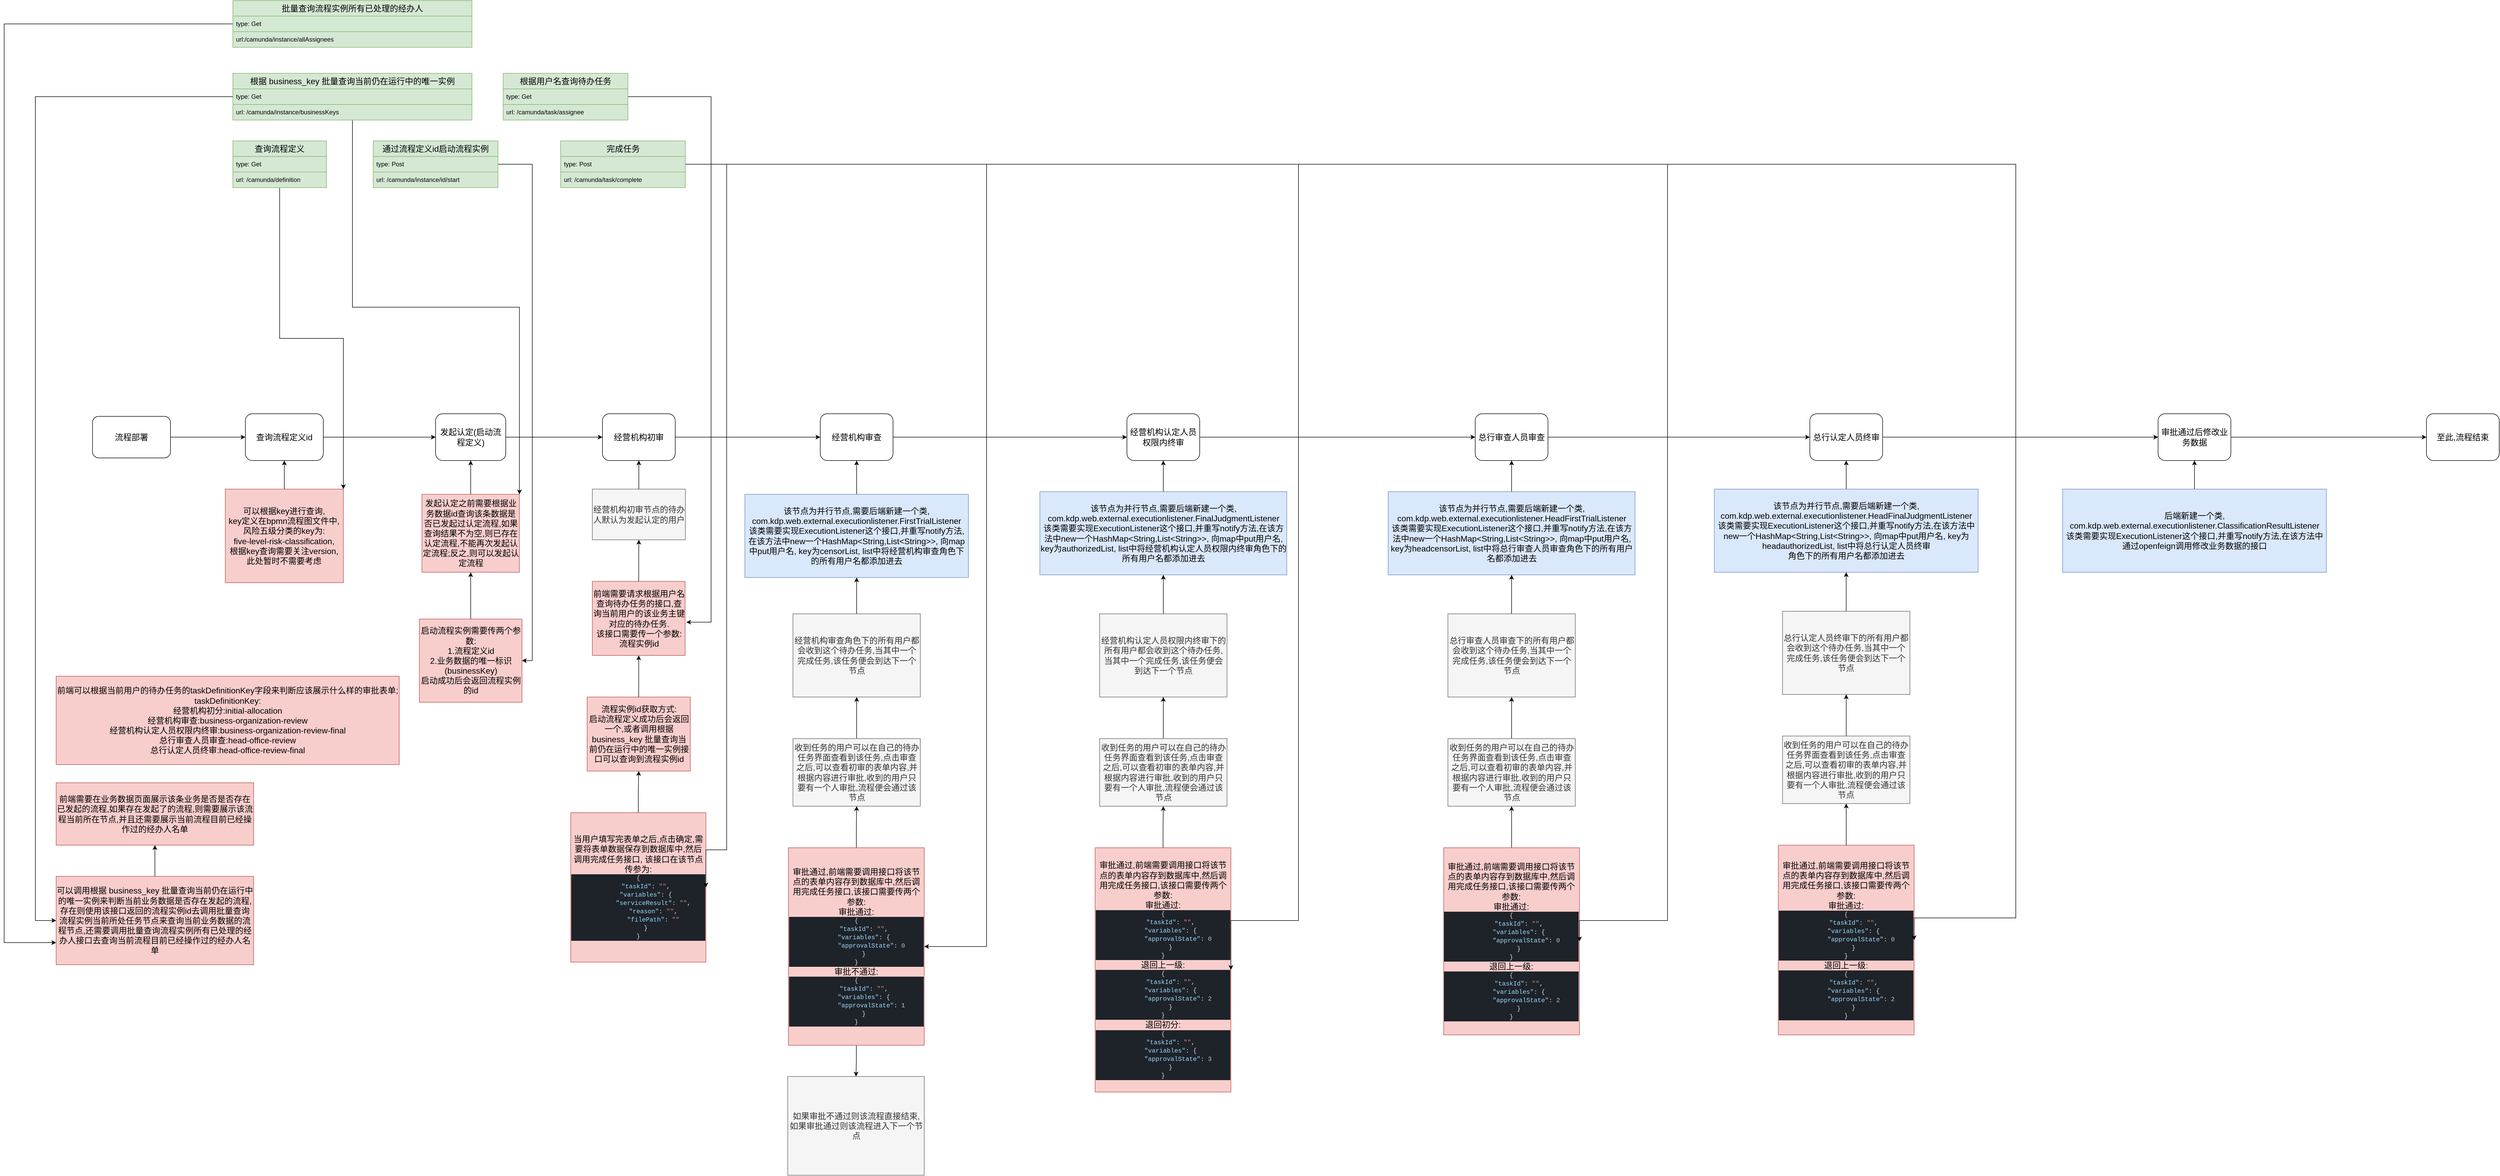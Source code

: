 <mxfile version="21.3.7" type="device">
  <diagram name="第 1 页" id="Dn2LxJhiG85wU0qblkTt">
    <mxGraphModel dx="1621" dy="2324" grid="1" gridSize="10" guides="1" tooltips="1" connect="1" arrows="1" fold="1" page="1" pageScale="1" pageWidth="827" pageHeight="1169" math="0" shadow="0">
      <root>
        <mxCell id="0" />
        <mxCell id="1" parent="0" />
        <mxCell id="ZJ2Vto5LHIsEKG5cIVXg-3" value="" style="edgeStyle=orthogonalEdgeStyle;rounded=0;orthogonalLoop=1;jettySize=auto;html=1;fontSize=16;" parent="1" source="ZJ2Vto5LHIsEKG5cIVXg-1" target="ZJ2Vto5LHIsEKG5cIVXg-2" edge="1">
          <mxGeometry relative="1" as="geometry" />
        </mxCell>
        <mxCell id="ZJ2Vto5LHIsEKG5cIVXg-1" value="流程部署" style="rounded=1;whiteSpace=wrap;html=1;fontSize=16;" parent="1" vertex="1">
          <mxGeometry x="120" y="240" width="150" height="80" as="geometry" />
        </mxCell>
        <mxCell id="ZJ2Vto5LHIsEKG5cIVXg-5" value="" style="edgeStyle=orthogonalEdgeStyle;rounded=0;orthogonalLoop=1;jettySize=auto;html=1;fontSize=16;" parent="1" source="ZJ2Vto5LHIsEKG5cIVXg-2" target="ZJ2Vto5LHIsEKG5cIVXg-4" edge="1">
          <mxGeometry relative="1" as="geometry" />
        </mxCell>
        <mxCell id="ZJ2Vto5LHIsEKG5cIVXg-2" value="查询流程定义id" style="rounded=1;whiteSpace=wrap;html=1;fontSize=16;" parent="1" vertex="1">
          <mxGeometry x="414" y="235" width="150" height="90" as="geometry" />
        </mxCell>
        <mxCell id="ZJ2Vto5LHIsEKG5cIVXg-7" value="" style="edgeStyle=orthogonalEdgeStyle;rounded=0;orthogonalLoop=1;jettySize=auto;html=1;fontSize=16;" parent="1" source="ZJ2Vto5LHIsEKG5cIVXg-4" target="ZJ2Vto5LHIsEKG5cIVXg-6" edge="1">
          <mxGeometry relative="1" as="geometry" />
        </mxCell>
        <mxCell id="ZJ2Vto5LHIsEKG5cIVXg-4" value="发起认定(启动流程定义)" style="rounded=1;whiteSpace=wrap;html=1;fontSize=16;" parent="1" vertex="1">
          <mxGeometry x="780" y="235" width="135" height="90" as="geometry" />
        </mxCell>
        <mxCell id="ZJ2Vto5LHIsEKG5cIVXg-32" value="" style="edgeStyle=orthogonalEdgeStyle;rounded=0;orthogonalLoop=1;jettySize=auto;html=1;fontSize=16;" parent="1" source="ZJ2Vto5LHIsEKG5cIVXg-6" target="ZJ2Vto5LHIsEKG5cIVXg-31" edge="1">
          <mxGeometry relative="1" as="geometry" />
        </mxCell>
        <mxCell id="ZJ2Vto5LHIsEKG5cIVXg-6" value="经营机构初审" style="whiteSpace=wrap;html=1;rounded=1;fontSize=16;" parent="1" vertex="1">
          <mxGeometry x="1101" y="235" width="140" height="90" as="geometry" />
        </mxCell>
        <mxCell id="ZJ2Vto5LHIsEKG5cIVXg-18" style="edgeStyle=orthogonalEdgeStyle;rounded=0;orthogonalLoop=1;jettySize=auto;html=1;entryX=0.5;entryY=1;entryDx=0;entryDy=0;fontSize=16;" parent="1" source="ZJ2Vto5LHIsEKG5cIVXg-8" target="ZJ2Vto5LHIsEKG5cIVXg-16" edge="1">
          <mxGeometry relative="1" as="geometry" />
        </mxCell>
        <mxCell id="ZJ2Vto5LHIsEKG5cIVXg-8" value="启动流程实例需要传两个参数:&lt;br style=&quot;font-size: 16px;&quot;&gt;1.流程定义id&lt;br style=&quot;font-size: 16px;&quot;&gt;2.业务数据的唯一标识(businessKey)&lt;br style=&quot;font-size: 16px;&quot;&gt;启动成功后会返回流程实例的id" style="text;html=1;strokeColor=#b85450;fillColor=#f8cecc;align=center;verticalAlign=middle;whiteSpace=wrap;rounded=0;fontSize=16;" parent="1" vertex="1">
          <mxGeometry x="748.75" y="630" width="197.5" height="160" as="geometry" />
        </mxCell>
        <mxCell id="ZJ2Vto5LHIsEKG5cIVXg-11" style="edgeStyle=orthogonalEdgeStyle;rounded=0;orthogonalLoop=1;jettySize=auto;html=1;entryX=0.5;entryY=1;entryDx=0;entryDy=0;fontSize=16;" parent="1" source="ZJ2Vto5LHIsEKG5cIVXg-10" target="ZJ2Vto5LHIsEKG5cIVXg-2" edge="1">
          <mxGeometry relative="1" as="geometry" />
        </mxCell>
        <mxCell id="ZJ2Vto5LHIsEKG5cIVXg-10" value="可以根据key进行查询,&lt;br style=&quot;font-size: 16px;&quot;&gt;key定义在bpmn流程图文件中,&lt;br style=&quot;font-size: 16px;&quot;&gt;风险五级分类的key为:&lt;br style=&quot;font-size: 16px;&quot;&gt;five-level-risk-classification,&lt;br style=&quot;font-size: 16px;&quot;&gt;根据key查询需要关注version, 此处暂时不需要考虑" style="text;html=1;align=center;verticalAlign=middle;whiteSpace=wrap;rounded=0;fillColor=#f8cecc;strokeColor=#b85450;fontSize=16;" parent="1" vertex="1">
          <mxGeometry x="375.44" y="380" width="227.12" height="180" as="geometry" />
        </mxCell>
        <mxCell id="ZJ2Vto5LHIsEKG5cIVXg-23" style="edgeStyle=orthogonalEdgeStyle;rounded=0;orthogonalLoop=1;jettySize=auto;html=1;entryX=0.5;entryY=1;entryDx=0;entryDy=0;fontSize=16;" parent="1" source="ZJ2Vto5LHIsEKG5cIVXg-13" target="ZJ2Vto5LHIsEKG5cIVXg-6" edge="1">
          <mxGeometry relative="1" as="geometry" />
        </mxCell>
        <mxCell id="ZJ2Vto5LHIsEKG5cIVXg-13" value="经营机构初审节点的待办人默认为发起认定的用户" style="text;html=1;strokeColor=#666666;fillColor=#f5f5f5;align=center;verticalAlign=middle;whiteSpace=wrap;rounded=0;fontSize=16;fontColor=#333333;" parent="1" vertex="1">
          <mxGeometry x="1081.5" y="380" width="179" height="97.5" as="geometry" />
        </mxCell>
        <mxCell id="ZJ2Vto5LHIsEKG5cIVXg-17" style="edgeStyle=orthogonalEdgeStyle;rounded=0;orthogonalLoop=1;jettySize=auto;html=1;entryX=0.5;entryY=1;entryDx=0;entryDy=0;fontSize=16;" parent="1" source="ZJ2Vto5LHIsEKG5cIVXg-16" target="ZJ2Vto5LHIsEKG5cIVXg-4" edge="1">
          <mxGeometry relative="1" as="geometry" />
        </mxCell>
        <mxCell id="ZJ2Vto5LHIsEKG5cIVXg-16" value="发起认定之前需要根据业务数据id查询该条数据是否已发起过认定流程,如果查询结果不为空,则已存在认定流程,不能再次发起认定流程;反之,则可以发起认定流程" style="text;html=1;strokeColor=#b85450;fillColor=#f8cecc;align=center;verticalAlign=middle;whiteSpace=wrap;rounded=0;fontSize=16;" parent="1" vertex="1">
          <mxGeometry x="753.75" y="390" width="187.5" height="150" as="geometry" />
        </mxCell>
        <mxCell id="ZJ2Vto5LHIsEKG5cIVXg-22" style="edgeStyle=orthogonalEdgeStyle;rounded=0;orthogonalLoop=1;jettySize=auto;html=1;entryX=0.5;entryY=1;entryDx=0;entryDy=0;fontSize=16;" parent="1" source="ZJ2Vto5LHIsEKG5cIVXg-20" target="ZJ2Vto5LHIsEKG5cIVXg-13" edge="1">
          <mxGeometry relative="1" as="geometry" />
        </mxCell>
        <mxCell id="ZJ2Vto5LHIsEKG5cIVXg-20" value="前端需要请求根据用户名查询待办任务的接口,查询当前用户的该业务主键对应的待办任务.&lt;br style=&quot;font-size: 16px;&quot;&gt;该接口需要传一个参数:&lt;br style=&quot;font-size: 16px;&quot;&gt;流程实例id" style="text;html=1;strokeColor=#b85450;fillColor=#f8cecc;align=center;verticalAlign=middle;whiteSpace=wrap;rounded=0;fontSize=16;" parent="1" vertex="1">
          <mxGeometry x="1081.5" y="557.5" width="178.5" height="142.5" as="geometry" />
        </mxCell>
        <mxCell id="ZJ2Vto5LHIsEKG5cIVXg-26" style="edgeStyle=orthogonalEdgeStyle;rounded=0;orthogonalLoop=1;jettySize=auto;html=1;entryX=0.5;entryY=1;entryDx=0;entryDy=0;fontSize=16;" parent="1" source="ZJ2Vto5LHIsEKG5cIVXg-24" target="ZJ2Vto5LHIsEKG5cIVXg-20" edge="1">
          <mxGeometry relative="1" as="geometry" />
        </mxCell>
        <mxCell id="ZJ2Vto5LHIsEKG5cIVXg-24" value="流程实例id获取方式:&lt;br style=&quot;font-size: 16px;&quot;&gt;启动流程定义成功后会返回一个,或者调用根据 business_key 批量查询当前仍在运行中的唯一实例接口可以查询到流程实例id" style="text;html=1;strokeColor=#b85450;fillColor=#f8cecc;align=center;verticalAlign=middle;whiteSpace=wrap;rounded=0;fontSize=16;" parent="1" vertex="1">
          <mxGeometry x="1071.5" y="780" width="198.5" height="142.5" as="geometry" />
        </mxCell>
        <mxCell id="ZJ2Vto5LHIsEKG5cIVXg-30" style="edgeStyle=orthogonalEdgeStyle;rounded=0;orthogonalLoop=1;jettySize=auto;html=1;entryX=0.5;entryY=1;entryDx=0;entryDy=0;fontSize=16;" parent="1" source="ZJ2Vto5LHIsEKG5cIVXg-27" target="ZJ2Vto5LHIsEKG5cIVXg-24" edge="1">
          <mxGeometry relative="1" as="geometry" />
        </mxCell>
        <mxCell id="ZJ2Vto5LHIsEKG5cIVXg-27" value="当用户填写完表单之后,点击确定,需要将表单数据保存到数据库中,然后调用完成任务接口, 该接口在该节点传参为:&lt;br&gt;&lt;div style=&quot;color: rgb(212, 212, 212); background-color: rgb(30, 34, 41); font-family: Consolas, &amp;quot;Courier New&amp;quot;, monospace; font-size: 12px; line-height: 16px;&quot;&gt;&lt;div&gt;{&lt;/div&gt;&lt;div&gt;&amp;nbsp; &amp;nbsp; &lt;span style=&quot;color: #9cdcfe;&quot;&gt;&quot;taskId&quot;&lt;/span&gt;&lt;span style=&quot;color: #dcdcdc;&quot;&gt;:&lt;/span&gt; &lt;span style=&quot;color: #ce9178;&quot;&gt;&quot;&quot;&lt;/span&gt;&lt;span style=&quot;color: #dcdcdc;&quot;&gt;,&lt;/span&gt;&lt;/div&gt;&lt;div&gt;&amp;nbsp; &amp;nbsp; &lt;span style=&quot;color: #9cdcfe;&quot;&gt;&quot;variables&quot;&lt;/span&gt;&lt;span style=&quot;color: #dcdcdc;&quot;&gt;:&lt;/span&gt; &lt;span style=&quot;color: #dcdcdc;&quot;&gt;{&lt;/span&gt;&lt;/div&gt;&lt;div&gt;&amp;nbsp; &amp;nbsp; &amp;nbsp; &amp;nbsp; &lt;span style=&quot;color: #9cdcfe;&quot;&gt;&quot;serviceResult&quot;&lt;/span&gt;&lt;span style=&quot;color: #dcdcdc;&quot;&gt;:&lt;/span&gt; &lt;span style=&quot;color: #ce9178;&quot;&gt;&quot;&quot;&lt;/span&gt;&lt;span style=&quot;color: #dcdcdc;&quot;&gt;,&lt;/span&gt;&lt;/div&gt;&lt;div&gt;&amp;nbsp; &amp;nbsp; &amp;nbsp; &amp;nbsp; &lt;span style=&quot;color: #9cdcfe;&quot;&gt;&quot;reason&quot;&lt;/span&gt;&lt;span style=&quot;color: #dcdcdc;&quot;&gt;:&lt;/span&gt; &lt;span style=&quot;color: #ce9178;&quot;&gt;&quot;&quot;&lt;/span&gt;&lt;span style=&quot;color: #dcdcdc;&quot;&gt;,&lt;/span&gt;&lt;/div&gt;&lt;div&gt;&amp;nbsp; &amp;nbsp; &amp;nbsp; &amp;nbsp; &lt;span style=&quot;color: #9cdcfe;&quot;&gt;&quot;filePath&quot;&lt;/span&gt;&lt;span style=&quot;color: #dcdcdc;&quot;&gt;:&lt;/span&gt; &lt;span style=&quot;color: #ce9178;&quot;&gt;&quot;&quot;&lt;/span&gt;&lt;/div&gt;&lt;div&gt;&amp;nbsp; &amp;nbsp; &lt;span style=&quot;color: #dcdcdc;&quot;&gt;}&lt;/span&gt;&lt;/div&gt;&lt;div&gt;&lt;span style=&quot;color: #dcdcdc;&quot;&gt;}&lt;/span&gt;&lt;/div&gt;&lt;/div&gt;" style="text;html=1;strokeColor=#b85450;fillColor=#f8cecc;align=center;verticalAlign=middle;whiteSpace=wrap;rounded=0;fontSize=16;" parent="1" vertex="1">
          <mxGeometry x="1040" y="1002.5" width="260" height="287.5" as="geometry" />
        </mxCell>
        <mxCell id="ZJ2Vto5LHIsEKG5cIVXg-48" value="" style="edgeStyle=orthogonalEdgeStyle;rounded=0;orthogonalLoop=1;jettySize=auto;html=1;fontSize=16;" parent="1" source="ZJ2Vto5LHIsEKG5cIVXg-31" target="ZJ2Vto5LHIsEKG5cIVXg-47" edge="1">
          <mxGeometry relative="1" as="geometry" />
        </mxCell>
        <mxCell id="ZJ2Vto5LHIsEKG5cIVXg-31" value="经营机构审查" style="whiteSpace=wrap;html=1;rounded=1;fontSize=16;" parent="1" vertex="1">
          <mxGeometry x="1520" y="235" width="140" height="90" as="geometry" />
        </mxCell>
        <mxCell id="ZJ2Vto5LHIsEKG5cIVXg-34" style="edgeStyle=orthogonalEdgeStyle;rounded=0;orthogonalLoop=1;jettySize=auto;html=1;entryX=0.5;entryY=1;entryDx=0;entryDy=0;fontSize=16;" parent="1" source="ZJ2Vto5LHIsEKG5cIVXg-33" target="ZJ2Vto5LHIsEKG5cIVXg-31" edge="1">
          <mxGeometry relative="1" as="geometry" />
        </mxCell>
        <mxCell id="ZJ2Vto5LHIsEKG5cIVXg-33" value="该节点为并行节点,需要后端新建一个类,&lt;br style=&quot;font-size: 16px;&quot;&gt;com.kdp.web.external.executionlistener.FirstTrialListener&lt;br style=&quot;font-size: 16px;&quot;&gt;该类需要实现ExecutionListener这个接口,并重写notify方法,在该方法中new一个HashMap&amp;lt;String,List&amp;lt;String&amp;gt;&amp;gt;, 向map中put用户名, key为censorList, list中将经营机构审查角色下的所有用户名都添加进去" style="text;html=1;strokeColor=#6c8ebf;fillColor=#dae8fc;align=center;verticalAlign=middle;whiteSpace=wrap;rounded=0;fontSize=16;" parent="1" vertex="1">
          <mxGeometry x="1375" y="390" width="430" height="160" as="geometry" />
        </mxCell>
        <mxCell id="ZJ2Vto5LHIsEKG5cIVXg-37" style="edgeStyle=orthogonalEdgeStyle;rounded=0;orthogonalLoop=1;jettySize=auto;html=1;fontSize=16;" parent="1" source="ZJ2Vto5LHIsEKG5cIVXg-35" target="ZJ2Vto5LHIsEKG5cIVXg-33" edge="1">
          <mxGeometry relative="1" as="geometry" />
        </mxCell>
        <mxCell id="ZJ2Vto5LHIsEKG5cIVXg-35" value="经营机构审查角色下的所有用户都会收到这个待办任务,当其中一个完成任务,该任务便会到达下一个节点" style="text;html=1;strokeColor=#666666;fillColor=#f5f5f5;align=center;verticalAlign=middle;whiteSpace=wrap;rounded=0;fontColor=#333333;fontSize=16;" parent="1" vertex="1">
          <mxGeometry x="1467.5" y="620" width="245" height="160" as="geometry" />
        </mxCell>
        <mxCell id="ZJ2Vto5LHIsEKG5cIVXg-42" style="edgeStyle=orthogonalEdgeStyle;rounded=0;orthogonalLoop=1;jettySize=auto;html=1;entryX=0.5;entryY=1;entryDx=0;entryDy=0;fontSize=16;" parent="1" source="ZJ2Vto5LHIsEKG5cIVXg-38" target="ZJ2Vto5LHIsEKG5cIVXg-35" edge="1">
          <mxGeometry relative="1" as="geometry" />
        </mxCell>
        <mxCell id="ZJ2Vto5LHIsEKG5cIVXg-38" value="收到任务的用户可以在自己的待办任务界面查看到该任务,点击审查之后,可以查看初审的表单内容,并根据内容进行审批,收到的用户只要有一个人审批,流程便会通过该节点" style="text;html=1;strokeColor=#666666;fillColor=#f5f5f5;align=center;verticalAlign=middle;whiteSpace=wrap;rounded=0;fontColor=#333333;fontSize=16;" parent="1" vertex="1">
          <mxGeometry x="1467.5" y="860" width="245" height="130" as="geometry" />
        </mxCell>
        <mxCell id="ZJ2Vto5LHIsEKG5cIVXg-44" style="edgeStyle=orthogonalEdgeStyle;rounded=0;orthogonalLoop=1;jettySize=auto;html=1;entryX=0.5;entryY=1;entryDx=0;entryDy=0;fontSize=16;" parent="1" source="ZJ2Vto5LHIsEKG5cIVXg-40" target="ZJ2Vto5LHIsEKG5cIVXg-38" edge="1">
          <mxGeometry relative="1" as="geometry" />
        </mxCell>
        <mxCell id="ZJ2Vto5LHIsEKG5cIVXg-46" value="" style="edgeStyle=orthogonalEdgeStyle;rounded=0;orthogonalLoop=1;jettySize=auto;html=1;fontSize=16;" parent="1" source="ZJ2Vto5LHIsEKG5cIVXg-40" target="ZJ2Vto5LHIsEKG5cIVXg-45" edge="1">
          <mxGeometry relative="1" as="geometry" />
        </mxCell>
        <mxCell id="ZJ2Vto5LHIsEKG5cIVXg-40" value="审批通过,前端需要调用接口将该节点的表单内容存到数据库中,然后调用完成任务接口,该接口需要传两个参数:&lt;br style=&quot;font-size: 16px;&quot;&gt;审批通过:&lt;br style=&quot;font-size: 16px;&quot;&gt;&lt;div style=&quot;color: rgb(212, 212, 212); background-color: rgb(30, 34, 41); font-family: Consolas, &amp;quot;Courier New&amp;quot;, monospace; font-size: 12px; line-height: 16px;&quot;&gt;&lt;div&gt;{&lt;/div&gt;&lt;div&gt;&amp;nbsp; &amp;nbsp; &lt;span style=&quot;color: #9cdcfe;&quot;&gt;&quot;taskId&quot;&lt;/span&gt;&lt;span style=&quot;color: #dcdcdc;&quot;&gt;:&lt;/span&gt; &lt;span style=&quot;color: #ce9178;&quot;&gt;&quot;&quot;&lt;/span&gt;&lt;span style=&quot;color: #dcdcdc;&quot;&gt;,&lt;/span&gt;&lt;/div&gt;&lt;div&gt;&amp;nbsp; &amp;nbsp; &lt;span style=&quot;color: #9cdcfe;&quot;&gt;&quot;variables&quot;&lt;/span&gt;&lt;span style=&quot;color: #dcdcdc;&quot;&gt;:&lt;/span&gt; &lt;span style=&quot;color: #dcdcdc;&quot;&gt;{&lt;/span&gt;&lt;/div&gt;&lt;div&gt;&amp;nbsp; &amp;nbsp; &amp;nbsp; &amp;nbsp; &lt;span style=&quot;color: #9cdcfe;&quot;&gt;&quot;approvalState&quot;&lt;/span&gt;&lt;span style=&quot;color: #dcdcdc;&quot;&gt;:&lt;/span&gt; &lt;span style=&quot;color: #b5cea8;&quot;&gt;0&lt;/span&gt;&lt;/div&gt;&lt;div&gt;&amp;nbsp; &amp;nbsp; &lt;span style=&quot;color: #dcdcdc;&quot;&gt;}&lt;/span&gt;&lt;/div&gt;&lt;div&gt;&lt;span style=&quot;color: #dcdcdc;&quot;&gt;}&lt;/span&gt;&lt;/div&gt;&lt;/div&gt;审批不通过:&lt;br style=&quot;font-size: 16px;&quot;&gt;&lt;div style=&quot;color: rgb(212, 212, 212); background-color: rgb(30, 34, 41); font-family: Consolas, &amp;quot;Courier New&amp;quot;, monospace; font-size: 12px; line-height: 16px;&quot;&gt;&lt;div&gt;{&lt;/div&gt;&lt;div&gt;&amp;nbsp; &amp;nbsp; &lt;span style=&quot;color: #9cdcfe;&quot;&gt;&quot;taskId&quot;&lt;/span&gt;&lt;span style=&quot;color: #dcdcdc;&quot;&gt;:&lt;/span&gt; &lt;span style=&quot;color: #ce9178;&quot;&gt;&quot;&quot;&lt;/span&gt;&lt;span style=&quot;color: #dcdcdc;&quot;&gt;,&lt;/span&gt;&lt;/div&gt;&lt;div&gt;&amp;nbsp; &amp;nbsp; &lt;span style=&quot;color: #9cdcfe;&quot;&gt;&quot;variables&quot;&lt;/span&gt;&lt;span style=&quot;color: #dcdcdc;&quot;&gt;:&lt;/span&gt; &lt;span style=&quot;color: #dcdcdc;&quot;&gt;{&lt;/span&gt;&lt;/div&gt;&lt;div&gt;&amp;nbsp; &amp;nbsp; &amp;nbsp; &amp;nbsp; &lt;span style=&quot;color: #9cdcfe;&quot;&gt;&quot;approvalState&quot;&lt;/span&gt;&lt;span style=&quot;color: #dcdcdc;&quot;&gt;:&lt;/span&gt; &lt;span style=&quot;color: #b5cea8;&quot;&gt;1&lt;/span&gt;&lt;/div&gt;&lt;div&gt;&amp;nbsp; &amp;nbsp; &lt;span style=&quot;color: #dcdcdc;&quot;&gt;}&lt;/span&gt;&lt;/div&gt;&lt;div&gt;&lt;span style=&quot;color: #dcdcdc;&quot;&gt;}&lt;/span&gt;&lt;/div&gt;&lt;/div&gt;" style="text;html=1;strokeColor=#b85450;fillColor=#f8cecc;align=center;verticalAlign=middle;whiteSpace=wrap;rounded=0;fontSize=16;" parent="1" vertex="1">
          <mxGeometry x="1458.75" y="1070" width="261.25" height="380" as="geometry" />
        </mxCell>
        <mxCell id="ZJ2Vto5LHIsEKG5cIVXg-45" value="如果审批不通过则该流程直接结束,&lt;br style=&quot;font-size: 16px;&quot;&gt;如果审批通过则该流程进入下一个节点" style="text;html=1;strokeColor=#666666;fillColor=#f5f5f5;align=center;verticalAlign=middle;whiteSpace=wrap;rounded=0;fontColor=#333333;fontSize=16;" parent="1" vertex="1">
          <mxGeometry x="1457.5" y="1510" width="262.5" height="190" as="geometry" />
        </mxCell>
        <mxCell id="ZJ2Vto5LHIsEKG5cIVXg-58" value="" style="edgeStyle=orthogonalEdgeStyle;rounded=0;orthogonalLoop=1;jettySize=auto;html=1;fontSize=16;" parent="1" source="ZJ2Vto5LHIsEKG5cIVXg-47" target="ZJ2Vto5LHIsEKG5cIVXg-57" edge="1">
          <mxGeometry relative="1" as="geometry" />
        </mxCell>
        <mxCell id="ZJ2Vto5LHIsEKG5cIVXg-47" value="经营机构认定人员权限内终审" style="whiteSpace=wrap;html=1;rounded=1;fontSize=16;" parent="1" vertex="1">
          <mxGeometry x="2110" y="235" width="140" height="90" as="geometry" />
        </mxCell>
        <mxCell id="ZJ2Vto5LHIsEKG5cIVXg-50" style="edgeStyle=orthogonalEdgeStyle;rounded=0;orthogonalLoop=1;jettySize=auto;html=1;entryX=0.5;entryY=1;entryDx=0;entryDy=0;fontSize=16;" parent="1" source="ZJ2Vto5LHIsEKG5cIVXg-49" target="ZJ2Vto5LHIsEKG5cIVXg-47" edge="1">
          <mxGeometry relative="1" as="geometry" />
        </mxCell>
        <mxCell id="ZJ2Vto5LHIsEKG5cIVXg-49" value="该节点为并行节点,需要后端新建一个类,&lt;br style=&quot;font-size: 16px;&quot;&gt;com.kdp.web.external.executionlistener.FinalJudgmentListener&lt;br style=&quot;font-size: 16px;&quot;&gt;该类需要实现ExecutionListener这个接口,并重写notify方法,在该方法中new一个HashMap&amp;lt;String,List&amp;lt;String&amp;gt;&amp;gt;, 向map中put用户名, key为authorizedList, list中将经营机构认定人员权限内终审角色下的所有用户名都添加进去" style="text;html=1;strokeColor=#6c8ebf;fillColor=#dae8fc;align=center;verticalAlign=middle;whiteSpace=wrap;rounded=0;fontSize=16;" parent="1" vertex="1">
          <mxGeometry x="1942.5" y="385" width="475" height="160" as="geometry" />
        </mxCell>
        <mxCell id="ZJ2Vto5LHIsEKG5cIVXg-51" style="edgeStyle=orthogonalEdgeStyle;rounded=0;orthogonalLoop=1;jettySize=auto;html=1;entryX=0.5;entryY=1;entryDx=0;entryDy=0;fontSize=16;" parent="1" source="ZJ2Vto5LHIsEKG5cIVXg-52" target="ZJ2Vto5LHIsEKG5cIVXg-49" edge="1">
          <mxGeometry relative="1" as="geometry">
            <mxPoint x="2180" y="550" as="targetPoint" />
          </mxGeometry>
        </mxCell>
        <mxCell id="ZJ2Vto5LHIsEKG5cIVXg-52" value="经营机构认定人员权限内终审下的所有用户都会收到这个待办任务,当其中一个完成任务,该任务便会到达下一个节点" style="text;html=1;strokeColor=#666666;fillColor=#f5f5f5;align=center;verticalAlign=middle;whiteSpace=wrap;rounded=0;fontColor=#333333;fontSize=16;" parent="1" vertex="1">
          <mxGeometry x="2057.5" y="620" width="245" height="160" as="geometry" />
        </mxCell>
        <mxCell id="ZJ2Vto5LHIsEKG5cIVXg-53" style="edgeStyle=orthogonalEdgeStyle;rounded=0;orthogonalLoop=1;jettySize=auto;html=1;entryX=0.5;entryY=1;entryDx=0;entryDy=0;fontSize=16;" parent="1" source="ZJ2Vto5LHIsEKG5cIVXg-54" target="ZJ2Vto5LHIsEKG5cIVXg-52" edge="1">
          <mxGeometry relative="1" as="geometry" />
        </mxCell>
        <mxCell id="ZJ2Vto5LHIsEKG5cIVXg-54" value="收到任务的用户可以在自己的待办任务界面查看到该任务,点击审查之后,可以查看初审的表单内容,并根据内容进行审批,收到的用户只要有一个人审批,流程便会通过该节点" style="text;html=1;strokeColor=#666666;fillColor=#f5f5f5;align=center;verticalAlign=middle;whiteSpace=wrap;rounded=0;fontColor=#333333;fontSize=16;" parent="1" vertex="1">
          <mxGeometry x="2057.5" y="860" width="245" height="130" as="geometry" />
        </mxCell>
        <mxCell id="ZJ2Vto5LHIsEKG5cIVXg-55" style="edgeStyle=orthogonalEdgeStyle;rounded=0;orthogonalLoop=1;jettySize=auto;html=1;entryX=0.5;entryY=1;entryDx=0;entryDy=0;fontSize=16;" parent="1" source="ZJ2Vto5LHIsEKG5cIVXg-56" target="ZJ2Vto5LHIsEKG5cIVXg-54" edge="1">
          <mxGeometry relative="1" as="geometry" />
        </mxCell>
        <mxCell id="ZJ2Vto5LHIsEKG5cIVXg-56" value="审批通过,前端需要调用接口将该节点的表单内容存到数据库中,然后调用完成任务接口,该接口需要传两个参数:&lt;br style=&quot;font-size: 16px;&quot;&gt;审批通过:&lt;br style=&quot;font-size: 16px;&quot;&gt;&lt;div style=&quot;color: rgb(212, 212, 212); background-color: rgb(30, 34, 41); font-family: Consolas, &amp;quot;Courier New&amp;quot;, monospace; font-size: 12px; line-height: 16px;&quot;&gt;&lt;div&gt;{&lt;/div&gt;&lt;div&gt;&amp;nbsp; &amp;nbsp; &lt;span style=&quot;color: #9cdcfe;&quot;&gt;&quot;taskId&quot;&lt;/span&gt;&lt;span style=&quot;color: #dcdcdc;&quot;&gt;:&lt;/span&gt; &lt;span style=&quot;color: #ce9178;&quot;&gt;&quot;&quot;&lt;/span&gt;&lt;span style=&quot;color: #dcdcdc;&quot;&gt;,&lt;/span&gt;&lt;/div&gt;&lt;div&gt;&amp;nbsp; &amp;nbsp; &lt;span style=&quot;color: #9cdcfe;&quot;&gt;&quot;variables&quot;&lt;/span&gt;&lt;span style=&quot;color: #dcdcdc;&quot;&gt;:&lt;/span&gt; &lt;span style=&quot;color: #dcdcdc;&quot;&gt;{&lt;/span&gt;&lt;/div&gt;&lt;div&gt;&amp;nbsp; &amp;nbsp; &amp;nbsp; &amp;nbsp; &lt;span style=&quot;color: #9cdcfe;&quot;&gt;&quot;approvalState&quot;&lt;/span&gt;&lt;span style=&quot;color: #dcdcdc;&quot;&gt;:&lt;/span&gt; &lt;span style=&quot;color: #b5cea8;&quot;&gt;0&lt;/span&gt;&lt;/div&gt;&lt;div&gt;&amp;nbsp; &amp;nbsp; &lt;span style=&quot;color: #dcdcdc;&quot;&gt;}&lt;/span&gt;&lt;/div&gt;&lt;div&gt;&lt;span style=&quot;color: #dcdcdc;&quot;&gt;}&lt;/span&gt;&lt;/div&gt;&lt;/div&gt;退回上一级:&lt;br style=&quot;font-size: 16px;&quot;&gt;&lt;div style=&quot;background-color: rgb(30, 34, 41); font-family: Consolas, &amp;quot;Courier New&amp;quot;, monospace; font-size: 12px; line-height: 16px;&quot;&gt;&lt;div style=&quot;color: rgb(212, 212, 212);&quot;&gt;{&lt;/div&gt;&lt;div style=&quot;color: rgb(212, 212, 212);&quot;&gt;&amp;nbsp; &amp;nbsp; &lt;span style=&quot;color: #9cdcfe;&quot;&gt;&quot;taskId&quot;&lt;/span&gt;&lt;span style=&quot;color: #dcdcdc;&quot;&gt;:&lt;/span&gt; &lt;span style=&quot;color: #ce9178;&quot;&gt;&quot;&quot;&lt;/span&gt;&lt;span style=&quot;color: #dcdcdc;&quot;&gt;,&lt;/span&gt;&lt;/div&gt;&lt;div style=&quot;color: rgb(212, 212, 212);&quot;&gt;&amp;nbsp; &amp;nbsp; &lt;span style=&quot;color: #9cdcfe;&quot;&gt;&quot;variables&quot;&lt;/span&gt;&lt;span style=&quot;color: #dcdcdc;&quot;&gt;:&lt;/span&gt; &lt;span style=&quot;color: #dcdcdc;&quot;&gt;{&lt;/span&gt;&lt;/div&gt;&lt;div style=&quot;&quot;&gt;&lt;font color=&quot;#d4d4d4&quot;&gt;&amp;nbsp; &amp;nbsp; &amp;nbsp; &amp;nbsp; &lt;/font&gt;&lt;span style=&quot;color: rgb(156, 220, 254);&quot;&gt;&quot;approvalState&quot;&lt;/span&gt;&lt;span style=&quot;color: rgb(220, 220, 220);&quot;&gt;:&lt;/span&gt;&lt;font color=&quot;#d4d4d4&quot;&gt;&amp;nbsp;&lt;/font&gt;&lt;font color=&quot;#b5cea8&quot;&gt;2&lt;/font&gt;&lt;/div&gt;&lt;div style=&quot;color: rgb(212, 212, 212);&quot;&gt;&amp;nbsp; &amp;nbsp; &lt;span style=&quot;color: #dcdcdc;&quot;&gt;}&lt;/span&gt;&lt;/div&gt;&lt;div style=&quot;color: rgb(212, 212, 212);&quot;&gt;&lt;span style=&quot;color: #dcdcdc;&quot;&gt;}&lt;/span&gt;&lt;/div&gt;&lt;/div&gt;退回初分:&lt;br style=&quot;font-size: 16px;&quot;&gt;&lt;div style=&quot;background-color: rgb(30, 34, 41); font-family: Consolas, &amp;quot;Courier New&amp;quot;, monospace; font-size: 12px; line-height: 16px;&quot;&gt;&lt;div style=&quot;color: rgb(212, 212, 212);&quot;&gt;{&lt;/div&gt;&lt;div style=&quot;color: rgb(212, 212, 212);&quot;&gt;&amp;nbsp; &amp;nbsp; &lt;span style=&quot;color: #9cdcfe;&quot;&gt;&quot;taskId&quot;&lt;/span&gt;&lt;span style=&quot;color: #dcdcdc;&quot;&gt;:&lt;/span&gt; &lt;span style=&quot;color: #ce9178;&quot;&gt;&quot;&quot;&lt;/span&gt;&lt;span style=&quot;color: #dcdcdc;&quot;&gt;,&lt;/span&gt;&lt;/div&gt;&lt;div style=&quot;color: rgb(212, 212, 212);&quot;&gt;&amp;nbsp; &amp;nbsp; &lt;span style=&quot;color: #9cdcfe;&quot;&gt;&quot;variables&quot;&lt;/span&gt;&lt;span style=&quot;color: #dcdcdc;&quot;&gt;:&lt;/span&gt; &lt;span style=&quot;color: #dcdcdc;&quot;&gt;{&lt;/span&gt;&lt;/div&gt;&lt;div style=&quot;&quot;&gt;&lt;font color=&quot;#d4d4d4&quot;&gt;&amp;nbsp; &amp;nbsp; &amp;nbsp; &amp;nbsp; &lt;/font&gt;&lt;span style=&quot;color: rgb(156, 220, 254);&quot;&gt;&quot;approvalState&quot;&lt;/span&gt;&lt;span style=&quot;color: rgb(220, 220, 220);&quot;&gt;:&lt;/span&gt;&lt;font color=&quot;#d4d4d4&quot;&gt;&amp;nbsp;&lt;/font&gt;&lt;font color=&quot;#b5cea8&quot;&gt;3&lt;/font&gt;&lt;/div&gt;&lt;div style=&quot;color: rgb(212, 212, 212);&quot;&gt;&amp;nbsp; &amp;nbsp; &lt;span style=&quot;color: #dcdcdc;&quot;&gt;}&lt;/span&gt;&lt;/div&gt;&lt;div style=&quot;color: rgb(212, 212, 212);&quot;&gt;&lt;span style=&quot;color: #dcdcdc;&quot;&gt;}&lt;/span&gt;&lt;/div&gt;&lt;/div&gt;" style="text;html=1;strokeColor=#b85450;fillColor=#f8cecc;align=center;verticalAlign=middle;whiteSpace=wrap;rounded=0;fontSize=16;" parent="1" vertex="1">
          <mxGeometry x="2048.75" y="1070" width="261.25" height="470" as="geometry" />
        </mxCell>
        <mxCell id="ZJ2Vto5LHIsEKG5cIVXg-69" value="" style="edgeStyle=orthogonalEdgeStyle;rounded=0;orthogonalLoop=1;jettySize=auto;html=1;fontSize=16;" parent="1" source="ZJ2Vto5LHIsEKG5cIVXg-57" target="ZJ2Vto5LHIsEKG5cIVXg-68" edge="1">
          <mxGeometry relative="1" as="geometry" />
        </mxCell>
        <mxCell id="ZJ2Vto5LHIsEKG5cIVXg-57" value="总行审查人员审查" style="whiteSpace=wrap;html=1;rounded=1;fontSize=16;" parent="1" vertex="1">
          <mxGeometry x="2780" y="235" width="140" height="90" as="geometry" />
        </mxCell>
        <mxCell id="ZJ2Vto5LHIsEKG5cIVXg-61" style="edgeStyle=orthogonalEdgeStyle;rounded=0;orthogonalLoop=1;jettySize=auto;html=1;entryX=0.5;entryY=1;entryDx=0;entryDy=0;fontSize=16;" parent="1" source="ZJ2Vto5LHIsEKG5cIVXg-59" target="ZJ2Vto5LHIsEKG5cIVXg-57" edge="1">
          <mxGeometry relative="1" as="geometry" />
        </mxCell>
        <mxCell id="ZJ2Vto5LHIsEKG5cIVXg-59" value="该节点为并行节点,需要后端新建一个类,&lt;br style=&quot;font-size: 16px;&quot;&gt;com.kdp.web.external.executionlistener.HeadFirstTrialListener&lt;br style=&quot;font-size: 16px;&quot;&gt;该类需要实现ExecutionListener这个接口,并重写notify方法,在该方法中new一个HashMap&amp;lt;String,List&amp;lt;String&amp;gt;&amp;gt;, 向map中put用户名, key为headcensorList, list中将总行审查人员审查角色下的所有用户名都添加进去" style="text;html=1;strokeColor=#6c8ebf;fillColor=#dae8fc;align=center;verticalAlign=middle;whiteSpace=wrap;rounded=0;fontSize=16;" parent="1" vertex="1">
          <mxGeometry x="2612.5" y="385" width="475" height="160" as="geometry" />
        </mxCell>
        <mxCell id="ZJ2Vto5LHIsEKG5cIVXg-60" value="前端可以根据当前用户的待办任务的taskDefinitionKey字段来判断应该展示什么样的审批表单;&lt;br&gt;taskDefinitionKey:&lt;br&gt;经营机构初分:initial-allocation&lt;br&gt;经营机构审查:business-organization-review&lt;br&gt;经营机构认定人员权限内终审:business-organization-review-final&lt;br&gt;总行审查人员审查:head-office-review&lt;br&gt;总行认定人员终审:head-office-review-final&lt;br&gt;" style="text;html=1;strokeColor=#b85450;fillColor=#f8cecc;align=center;verticalAlign=middle;whiteSpace=wrap;rounded=0;fontSize=16;" parent="1" vertex="1">
          <mxGeometry x="50" y="740" width="660" height="170" as="geometry" />
        </mxCell>
        <mxCell id="ZJ2Vto5LHIsEKG5cIVXg-62" style="edgeStyle=orthogonalEdgeStyle;rounded=0;orthogonalLoop=1;jettySize=auto;html=1;entryX=0.5;entryY=1;entryDx=0;entryDy=0;fontSize=16;" parent="1" source="ZJ2Vto5LHIsEKG5cIVXg-63" target="ZJ2Vto5LHIsEKG5cIVXg-59" edge="1">
          <mxGeometry relative="1" as="geometry">
            <mxPoint x="2850" y="545" as="targetPoint" />
          </mxGeometry>
        </mxCell>
        <mxCell id="ZJ2Vto5LHIsEKG5cIVXg-63" value="总行审查人员审查下的所有用户都会收到这个待办任务,当其中一个完成任务,该任务便会到达下一个节点" style="text;html=1;strokeColor=#666666;fillColor=#f5f5f5;align=center;verticalAlign=middle;whiteSpace=wrap;rounded=0;fontColor=#333333;fontSize=16;" parent="1" vertex="1">
          <mxGeometry x="2727.5" y="620" width="245" height="160" as="geometry" />
        </mxCell>
        <mxCell id="ZJ2Vto5LHIsEKG5cIVXg-64" style="edgeStyle=orthogonalEdgeStyle;rounded=0;orthogonalLoop=1;jettySize=auto;html=1;entryX=0.5;entryY=1;entryDx=0;entryDy=0;fontSize=16;" parent="1" source="ZJ2Vto5LHIsEKG5cIVXg-65" target="ZJ2Vto5LHIsEKG5cIVXg-63" edge="1">
          <mxGeometry relative="1" as="geometry" />
        </mxCell>
        <mxCell id="ZJ2Vto5LHIsEKG5cIVXg-65" value="收到任务的用户可以在自己的待办任务界面查看到该任务,点击审查之后,可以查看初审的表单内容,并根据内容进行审批,收到的用户只要有一个人审批,流程便会通过该节点" style="text;html=1;strokeColor=#666666;fillColor=#f5f5f5;align=center;verticalAlign=middle;whiteSpace=wrap;rounded=0;fontColor=#333333;fontSize=16;" parent="1" vertex="1">
          <mxGeometry x="2727.5" y="860" width="245" height="130" as="geometry" />
        </mxCell>
        <mxCell id="ZJ2Vto5LHIsEKG5cIVXg-66" style="edgeStyle=orthogonalEdgeStyle;rounded=0;orthogonalLoop=1;jettySize=auto;html=1;entryX=0.5;entryY=1;entryDx=0;entryDy=0;fontSize=16;" parent="1" source="ZJ2Vto5LHIsEKG5cIVXg-67" target="ZJ2Vto5LHIsEKG5cIVXg-65" edge="1">
          <mxGeometry relative="1" as="geometry">
            <mxPoint x="2838.75" y="1010" as="targetPoint" />
          </mxGeometry>
        </mxCell>
        <mxCell id="ZJ2Vto5LHIsEKG5cIVXg-67" value="审批通过,前端需要调用接口将该节点的表单内容存到数据库中,然后调用完成任务接口,该接口需要传两个参数:&lt;br style=&quot;font-size: 16px;&quot;&gt;审批通过:&lt;br style=&quot;font-size: 16px;&quot;&gt;&lt;div style=&quot;color: rgb(212, 212, 212); background-color: rgb(30, 34, 41); font-family: Consolas, &amp;quot;Courier New&amp;quot;, monospace; font-size: 12px; line-height: 16px;&quot;&gt;&lt;div&gt;{&lt;/div&gt;&lt;div&gt;&amp;nbsp; &amp;nbsp; &lt;span style=&quot;color: #9cdcfe;&quot;&gt;&quot;taskId&quot;&lt;/span&gt;&lt;span style=&quot;color: #dcdcdc;&quot;&gt;:&lt;/span&gt; &lt;span style=&quot;color: #ce9178;&quot;&gt;&quot;&quot;&lt;/span&gt;&lt;span style=&quot;color: #dcdcdc;&quot;&gt;,&lt;/span&gt;&lt;/div&gt;&lt;div&gt;&amp;nbsp; &amp;nbsp; &lt;span style=&quot;color: #9cdcfe;&quot;&gt;&quot;variables&quot;&lt;/span&gt;&lt;span style=&quot;color: #dcdcdc;&quot;&gt;:&lt;/span&gt; &lt;span style=&quot;color: #dcdcdc;&quot;&gt;{&lt;/span&gt;&lt;/div&gt;&lt;div&gt;&amp;nbsp; &amp;nbsp; &amp;nbsp; &amp;nbsp; &lt;span style=&quot;color: #9cdcfe;&quot;&gt;&quot;approvalState&quot;&lt;/span&gt;&lt;span style=&quot;color: #dcdcdc;&quot;&gt;:&lt;/span&gt; &lt;span style=&quot;color: #b5cea8;&quot;&gt;0&lt;/span&gt;&lt;/div&gt;&lt;div&gt;&amp;nbsp; &amp;nbsp; &lt;span style=&quot;color: #dcdcdc;&quot;&gt;}&lt;/span&gt;&lt;/div&gt;&lt;div&gt;&lt;span style=&quot;color: #dcdcdc;&quot;&gt;}&lt;/span&gt;&lt;/div&gt;&lt;/div&gt;退回上一级:&lt;br style=&quot;font-size: 16px;&quot;&gt;&lt;div style=&quot;background-color: rgb(30, 34, 41); font-family: Consolas, &amp;quot;Courier New&amp;quot;, monospace; font-size: 12px; line-height: 16px;&quot;&gt;&lt;div style=&quot;color: rgb(212, 212, 212);&quot;&gt;{&lt;/div&gt;&lt;div style=&quot;color: rgb(212, 212, 212);&quot;&gt;&amp;nbsp; &amp;nbsp; &lt;span style=&quot;color: #9cdcfe;&quot;&gt;&quot;taskId&quot;&lt;/span&gt;&lt;span style=&quot;color: #dcdcdc;&quot;&gt;:&lt;/span&gt; &lt;span style=&quot;color: #ce9178;&quot;&gt;&quot;&quot;&lt;/span&gt;&lt;span style=&quot;color: #dcdcdc;&quot;&gt;,&lt;/span&gt;&lt;/div&gt;&lt;div style=&quot;color: rgb(212, 212, 212);&quot;&gt;&amp;nbsp; &amp;nbsp; &lt;span style=&quot;color: #9cdcfe;&quot;&gt;&quot;variables&quot;&lt;/span&gt;&lt;span style=&quot;color: #dcdcdc;&quot;&gt;:&lt;/span&gt; &lt;span style=&quot;color: #dcdcdc;&quot;&gt;{&lt;/span&gt;&lt;/div&gt;&lt;div style=&quot;&quot;&gt;&lt;font color=&quot;#d4d4d4&quot;&gt;&amp;nbsp; &amp;nbsp; &amp;nbsp; &amp;nbsp; &lt;/font&gt;&lt;span style=&quot;color: rgb(156, 220, 254);&quot;&gt;&quot;approvalState&quot;&lt;/span&gt;&lt;span style=&quot;color: rgb(220, 220, 220);&quot;&gt;:&lt;/span&gt;&lt;font color=&quot;#d4d4d4&quot;&gt;&amp;nbsp;&lt;/font&gt;&lt;font color=&quot;#b5cea8&quot;&gt;2&lt;/font&gt;&lt;/div&gt;&lt;div style=&quot;color: rgb(212, 212, 212);&quot;&gt;&amp;nbsp; &amp;nbsp; &lt;span style=&quot;color: #dcdcdc;&quot;&gt;}&lt;/span&gt;&lt;/div&gt;&lt;div style=&quot;color: rgb(212, 212, 212);&quot;&gt;&lt;span style=&quot;color: #dcdcdc;&quot;&gt;}&lt;/span&gt;&lt;/div&gt;&lt;/div&gt;" style="text;html=1;strokeColor=#b85450;fillColor=#f8cecc;align=center;verticalAlign=middle;whiteSpace=wrap;rounded=0;fontSize=16;" parent="1" vertex="1">
          <mxGeometry x="2719.38" y="1070" width="261.25" height="360" as="geometry" />
        </mxCell>
        <mxCell id="ZJ2Vto5LHIsEKG5cIVXg-79" value="" style="edgeStyle=orthogonalEdgeStyle;rounded=0;orthogonalLoop=1;jettySize=auto;html=1;fontSize=16;" parent="1" source="ZJ2Vto5LHIsEKG5cIVXg-68" target="ZJ2Vto5LHIsEKG5cIVXg-78" edge="1">
          <mxGeometry relative="1" as="geometry" />
        </mxCell>
        <mxCell id="ZJ2Vto5LHIsEKG5cIVXg-68" value="总行认定人员终审" style="whiteSpace=wrap;html=1;rounded=1;fontSize=16;" parent="1" vertex="1">
          <mxGeometry x="3423.75" y="235" width="140" height="90" as="geometry" />
        </mxCell>
        <mxCell id="ZJ2Vto5LHIsEKG5cIVXg-71" style="edgeStyle=orthogonalEdgeStyle;rounded=0;orthogonalLoop=1;jettySize=auto;html=1;entryX=0.5;entryY=1;entryDx=0;entryDy=0;fontSize=16;" parent="1" source="ZJ2Vto5LHIsEKG5cIVXg-70" target="ZJ2Vto5LHIsEKG5cIVXg-68" edge="1">
          <mxGeometry relative="1" as="geometry" />
        </mxCell>
        <mxCell id="ZJ2Vto5LHIsEKG5cIVXg-70" value="该节点为并行节点,需要后端新建一个类,&lt;br style=&quot;font-size: 16px;&quot;&gt;com.kdp.web.external.executionlistener.HeadFinalJudgmentListener&lt;br style=&quot;font-size: 16px;&quot;&gt;该类需要实现ExecutionListener这个接口,并重写notify方法,在该方法中new一个HashMap&amp;lt;String,List&amp;lt;String&amp;gt;&amp;gt;, 向map中put用户名, key为headauthorizedList, list中将总行认定人员终审&lt;br style=&quot;font-size: 16px;&quot;&gt;角色下的所有用户名都添加进去" style="text;html=1;strokeColor=#6c8ebf;fillColor=#dae8fc;align=center;verticalAlign=middle;whiteSpace=wrap;rounded=0;fontSize=16;" parent="1" vertex="1">
          <mxGeometry x="3240" y="380" width="507.5" height="160" as="geometry" />
        </mxCell>
        <mxCell id="ZJ2Vto5LHIsEKG5cIVXg-72" style="edgeStyle=orthogonalEdgeStyle;rounded=0;orthogonalLoop=1;jettySize=auto;html=1;entryX=0.5;entryY=1;entryDx=0;entryDy=0;fontSize=16;" parent="1" source="ZJ2Vto5LHIsEKG5cIVXg-73" target="ZJ2Vto5LHIsEKG5cIVXg-70" edge="1">
          <mxGeometry relative="1" as="geometry">
            <mxPoint x="3493.75" y="560" as="targetPoint" />
          </mxGeometry>
        </mxCell>
        <mxCell id="ZJ2Vto5LHIsEKG5cIVXg-73" value="总行认定人员终审下的所有用户都会收到这个待办任务,当其中一个完成任务,该任务便会到达下一个节点" style="text;html=1;strokeColor=#666666;fillColor=#f5f5f5;align=center;verticalAlign=middle;whiteSpace=wrap;rounded=0;fontColor=#333333;fontSize=16;" parent="1" vertex="1">
          <mxGeometry x="3371.24" y="615" width="245" height="160" as="geometry" />
        </mxCell>
        <mxCell id="ZJ2Vto5LHIsEKG5cIVXg-74" style="edgeStyle=orthogonalEdgeStyle;rounded=0;orthogonalLoop=1;jettySize=auto;html=1;entryX=0.5;entryY=1;entryDx=0;entryDy=0;fontSize=16;" parent="1" source="ZJ2Vto5LHIsEKG5cIVXg-75" target="ZJ2Vto5LHIsEKG5cIVXg-73" edge="1">
          <mxGeometry relative="1" as="geometry" />
        </mxCell>
        <mxCell id="ZJ2Vto5LHIsEKG5cIVXg-75" value="收到任务的用户可以在自己的待办任务界面查看到该任务,点击审查之后,可以查看初审的表单内容,并根据内容进行审批,收到的用户只要有一个人审批,流程便会通过该节点" style="text;html=1;strokeColor=#666666;fillColor=#f5f5f5;align=center;verticalAlign=middle;whiteSpace=wrap;rounded=0;fontColor=#333333;fontSize=16;" parent="1" vertex="1">
          <mxGeometry x="3371.24" y="855" width="245" height="130" as="geometry" />
        </mxCell>
        <mxCell id="ZJ2Vto5LHIsEKG5cIVXg-76" style="edgeStyle=orthogonalEdgeStyle;rounded=0;orthogonalLoop=1;jettySize=auto;html=1;entryX=0.5;entryY=1;entryDx=0;entryDy=0;fontSize=16;" parent="1" source="ZJ2Vto5LHIsEKG5cIVXg-77" target="ZJ2Vto5LHIsEKG5cIVXg-75" edge="1">
          <mxGeometry relative="1" as="geometry">
            <mxPoint x="3482.49" y="1005" as="targetPoint" />
          </mxGeometry>
        </mxCell>
        <mxCell id="ZJ2Vto5LHIsEKG5cIVXg-77" value="审批通过,前端需要调用接口将该节点的表单内容存到数据库中,然后调用完成任务接口,该接口需要传两个参数:&lt;br style=&quot;font-size: 16px;&quot;&gt;审批通过:&lt;br style=&quot;font-size: 16px;&quot;&gt;&lt;div style=&quot;color: rgb(212, 212, 212); background-color: rgb(30, 34, 41); font-family: Consolas, &amp;quot;Courier New&amp;quot;, monospace; font-size: 12px; line-height: 16px;&quot;&gt;&lt;div&gt;{&lt;/div&gt;&lt;div&gt;&amp;nbsp; &amp;nbsp; &lt;span style=&quot;color: #9cdcfe;&quot;&gt;&quot;taskId&quot;&lt;/span&gt;&lt;span style=&quot;color: #dcdcdc;&quot;&gt;:&lt;/span&gt; &lt;span style=&quot;color: #ce9178;&quot;&gt;&quot;&quot;&lt;/span&gt;&lt;span style=&quot;color: #dcdcdc;&quot;&gt;,&lt;/span&gt;&lt;/div&gt;&lt;div&gt;&amp;nbsp; &amp;nbsp; &lt;span style=&quot;color: #9cdcfe;&quot;&gt;&quot;variables&quot;&lt;/span&gt;&lt;span style=&quot;color: #dcdcdc;&quot;&gt;:&lt;/span&gt; &lt;span style=&quot;color: #dcdcdc;&quot;&gt;{&lt;/span&gt;&lt;/div&gt;&lt;div&gt;&amp;nbsp; &amp;nbsp; &amp;nbsp; &amp;nbsp; &lt;span style=&quot;color: #9cdcfe;&quot;&gt;&quot;approvalState&quot;&lt;/span&gt;&lt;span style=&quot;color: #dcdcdc;&quot;&gt;:&lt;/span&gt; &lt;span style=&quot;color: #b5cea8;&quot;&gt;0&lt;/span&gt;&lt;/div&gt;&lt;div&gt;&amp;nbsp; &amp;nbsp; &lt;span style=&quot;color: #dcdcdc;&quot;&gt;}&lt;/span&gt;&lt;/div&gt;&lt;div&gt;&lt;span style=&quot;color: #dcdcdc;&quot;&gt;}&lt;/span&gt;&lt;/div&gt;&lt;/div&gt;退回上一级:&lt;br style=&quot;font-size: 16px;&quot;&gt;&lt;div style=&quot;background-color: rgb(30, 34, 41); font-family: Consolas, &amp;quot;Courier New&amp;quot;, monospace; font-size: 12px; line-height: 16px;&quot;&gt;&lt;div style=&quot;color: rgb(212, 212, 212);&quot;&gt;{&lt;/div&gt;&lt;div style=&quot;color: rgb(212, 212, 212);&quot;&gt;&amp;nbsp; &amp;nbsp; &lt;span style=&quot;color: #9cdcfe;&quot;&gt;&quot;taskId&quot;&lt;/span&gt;&lt;span style=&quot;color: #dcdcdc;&quot;&gt;:&lt;/span&gt; &lt;span style=&quot;color: #ce9178;&quot;&gt;&quot;&quot;&lt;/span&gt;&lt;span style=&quot;color: #dcdcdc;&quot;&gt;,&lt;/span&gt;&lt;/div&gt;&lt;div style=&quot;color: rgb(212, 212, 212);&quot;&gt;&amp;nbsp; &amp;nbsp; &lt;span style=&quot;color: #9cdcfe;&quot;&gt;&quot;variables&quot;&lt;/span&gt;&lt;span style=&quot;color: #dcdcdc;&quot;&gt;:&lt;/span&gt; &lt;span style=&quot;color: #dcdcdc;&quot;&gt;{&lt;/span&gt;&lt;/div&gt;&lt;div style=&quot;&quot;&gt;&lt;font color=&quot;#d4d4d4&quot;&gt;&amp;nbsp; &amp;nbsp; &amp;nbsp; &amp;nbsp; &lt;/font&gt;&lt;span style=&quot;color: rgb(156, 220, 254);&quot;&gt;&quot;approvalState&quot;&lt;/span&gt;&lt;span style=&quot;color: rgb(220, 220, 220);&quot;&gt;:&lt;/span&gt;&lt;font color=&quot;#d4d4d4&quot;&gt;&amp;nbsp;&lt;/font&gt;&lt;font color=&quot;#b5cea8&quot;&gt;2&lt;/font&gt;&lt;/div&gt;&lt;div style=&quot;color: rgb(212, 212, 212);&quot;&gt;&amp;nbsp; &amp;nbsp; &lt;span style=&quot;color: #dcdcdc;&quot;&gt;}&lt;/span&gt;&lt;/div&gt;&lt;div style=&quot;color: rgb(212, 212, 212);&quot;&gt;&lt;span style=&quot;color: #dcdcdc;&quot;&gt;}&lt;/span&gt;&lt;/div&gt;&lt;/div&gt;" style="text;html=1;strokeColor=#b85450;fillColor=#f8cecc;align=center;verticalAlign=middle;whiteSpace=wrap;rounded=0;fontSize=16;" parent="1" vertex="1">
          <mxGeometry x="3363.12" y="1065" width="261.25" height="365" as="geometry" />
        </mxCell>
        <mxCell id="ZJ2Vto5LHIsEKG5cIVXg-83" value="" style="edgeStyle=orthogonalEdgeStyle;rounded=0;orthogonalLoop=1;jettySize=auto;html=1;fontSize=16;" parent="1" source="ZJ2Vto5LHIsEKG5cIVXg-78" target="ZJ2Vto5LHIsEKG5cIVXg-82" edge="1">
          <mxGeometry relative="1" as="geometry" />
        </mxCell>
        <mxCell id="ZJ2Vto5LHIsEKG5cIVXg-78" value="审批通过后修改业务数据" style="whiteSpace=wrap;html=1;rounded=1;fontSize=16;" parent="1" vertex="1">
          <mxGeometry x="4093.75" y="235" width="140" height="90" as="geometry" />
        </mxCell>
        <mxCell id="ZJ2Vto5LHIsEKG5cIVXg-81" style="edgeStyle=orthogonalEdgeStyle;rounded=0;orthogonalLoop=1;jettySize=auto;html=1;entryX=0.5;entryY=1;entryDx=0;entryDy=0;fontSize=16;" parent="1" source="ZJ2Vto5LHIsEKG5cIVXg-80" target="ZJ2Vto5LHIsEKG5cIVXg-78" edge="1">
          <mxGeometry relative="1" as="geometry" />
        </mxCell>
        <mxCell id="ZJ2Vto5LHIsEKG5cIVXg-80" value="后端新建一个类,&lt;br style=&quot;font-size: 16px;&quot;&gt;com.kdp.web.external.executionlistener.ClassificationResultListener&lt;br style=&quot;font-size: 16px;&quot;&gt;该类需要实现ExecutionListener这个接口,并重写notify方法,在该方法中通过openfeign调用修改业务数据的接口" style="text;html=1;strokeColor=#6c8ebf;fillColor=#dae8fc;align=center;verticalAlign=middle;whiteSpace=wrap;rounded=0;fontSize=16;" parent="1" vertex="1">
          <mxGeometry x="3910" y="380" width="507.5" height="160" as="geometry" />
        </mxCell>
        <mxCell id="ZJ2Vto5LHIsEKG5cIVXg-82" value="至此,流程结束" style="whiteSpace=wrap;html=1;rounded=1;fontSize=16;" parent="1" vertex="1">
          <mxGeometry x="4610" y="235" width="140" height="90" as="geometry" />
        </mxCell>
        <mxCell id="ZJ2Vto5LHIsEKG5cIVXg-92" style="edgeStyle=orthogonalEdgeStyle;rounded=0;orthogonalLoop=1;jettySize=auto;html=1;entryX=1;entryY=0;entryDx=0;entryDy=0;" parent="1" source="ZJ2Vto5LHIsEKG5cIVXg-89" target="ZJ2Vto5LHIsEKG5cIVXg-10" edge="1">
          <mxGeometry relative="1" as="geometry" />
        </mxCell>
        <mxCell id="ZJ2Vto5LHIsEKG5cIVXg-89" value="查询流程定义" style="swimlane;fontStyle=0;childLayout=stackLayout;horizontal=1;startSize=30;horizontalStack=0;resizeParent=1;resizeParentMax=0;resizeLast=0;collapsible=1;marginBottom=0;whiteSpace=wrap;html=1;fillColor=#d5e8d4;strokeColor=#82b366;fontSize=16;" parent="1" vertex="1">
          <mxGeometry x="390" y="-290" width="180" height="90" as="geometry">
            <mxRectangle x="200" y="620" width="60" height="30" as="alternateBounds" />
          </mxGeometry>
        </mxCell>
        <mxCell id="ZJ2Vto5LHIsEKG5cIVXg-90" value="type: Get" style="text;strokeColor=#82b366;fillColor=#d5e8d4;align=left;verticalAlign=middle;spacingLeft=4;spacingRight=4;overflow=hidden;points=[[0,0.5],[1,0.5]];portConstraint=eastwest;rotatable=0;whiteSpace=wrap;html=1;" parent="ZJ2Vto5LHIsEKG5cIVXg-89" vertex="1">
          <mxGeometry y="30" width="180" height="30" as="geometry" />
        </mxCell>
        <mxCell id="ZJ2Vto5LHIsEKG5cIVXg-91" value="url:&amp;nbsp;/camunda/definition" style="text;strokeColor=#82b366;fillColor=#d5e8d4;align=left;verticalAlign=middle;spacingLeft=4;spacingRight=4;overflow=hidden;points=[[0,0.5],[1,0.5]];portConstraint=eastwest;rotatable=0;whiteSpace=wrap;html=1;" parent="ZJ2Vto5LHIsEKG5cIVXg-89" vertex="1">
          <mxGeometry y="60" width="180" height="30" as="geometry" />
        </mxCell>
        <mxCell id="ZJ2Vto5LHIsEKG5cIVXg-96" style="edgeStyle=orthogonalEdgeStyle;rounded=0;orthogonalLoop=1;jettySize=auto;html=1;entryX=1;entryY=0;entryDx=0;entryDy=0;" parent="1" source="ZJ2Vto5LHIsEKG5cIVXg-93" target="ZJ2Vto5LHIsEKG5cIVXg-16" edge="1">
          <mxGeometry relative="1" as="geometry" />
        </mxCell>
        <mxCell id="ZJ2Vto5LHIsEKG5cIVXg-93" value="根据 business_key 批量查询当前仍在运行中的唯一实例" style="swimlane;fontStyle=0;childLayout=stackLayout;horizontal=1;startSize=30;horizontalStack=0;resizeParent=1;resizeParentMax=0;resizeLast=0;collapsible=1;marginBottom=0;whiteSpace=wrap;html=1;fillColor=#d5e8d4;strokeColor=#82b366;fontSize=16;" parent="1" vertex="1">
          <mxGeometry x="390" y="-420" width="460" height="90" as="geometry">
            <mxRectangle x="200" y="620" width="60" height="30" as="alternateBounds" />
          </mxGeometry>
        </mxCell>
        <mxCell id="ZJ2Vto5LHIsEKG5cIVXg-94" value="type: Get" style="text;strokeColor=#82b366;fillColor=#d5e8d4;align=left;verticalAlign=middle;spacingLeft=4;spacingRight=4;overflow=hidden;points=[[0,0.5],[1,0.5]];portConstraint=eastwest;rotatable=0;whiteSpace=wrap;html=1;" parent="ZJ2Vto5LHIsEKG5cIVXg-93" vertex="1">
          <mxGeometry y="30" width="460" height="30" as="geometry" />
        </mxCell>
        <mxCell id="ZJ2Vto5LHIsEKG5cIVXg-95" value="url:&amp;nbsp;/camunda/instance/businessKeys" style="text;strokeColor=#82b366;fillColor=#d5e8d4;align=left;verticalAlign=middle;spacingLeft=4;spacingRight=4;overflow=hidden;points=[[0,0.5],[1,0.5]];portConstraint=eastwest;rotatable=0;whiteSpace=wrap;html=1;" parent="ZJ2Vto5LHIsEKG5cIVXg-93" vertex="1">
          <mxGeometry y="60" width="460" height="30" as="geometry" />
        </mxCell>
        <mxCell id="ZJ2Vto5LHIsEKG5cIVXg-100" style="edgeStyle=orthogonalEdgeStyle;rounded=0;orthogonalLoop=1;jettySize=auto;html=1;entryX=1;entryY=0.5;entryDx=0;entryDy=0;" parent="1" source="ZJ2Vto5LHIsEKG5cIVXg-97" target="ZJ2Vto5LHIsEKG5cIVXg-8" edge="1">
          <mxGeometry relative="1" as="geometry">
            <Array as="points">
              <mxPoint x="966" y="-245" />
              <mxPoint x="966" y="710" />
            </Array>
          </mxGeometry>
        </mxCell>
        <mxCell id="ZJ2Vto5LHIsEKG5cIVXg-97" value="通过流程定义id启动流程实例" style="swimlane;fontStyle=0;childLayout=stackLayout;horizontal=1;startSize=30;horizontalStack=0;resizeParent=1;resizeParentMax=0;resizeLast=0;collapsible=1;marginBottom=0;whiteSpace=wrap;html=1;fillColor=#d5e8d4;strokeColor=#82b366;fontSize=16;" parent="1" vertex="1">
          <mxGeometry x="660" y="-290" width="240" height="90" as="geometry">
            <mxRectangle x="200" y="620" width="60" height="30" as="alternateBounds" />
          </mxGeometry>
        </mxCell>
        <mxCell id="ZJ2Vto5LHIsEKG5cIVXg-98" value="type: Post" style="text;strokeColor=#82b366;fillColor=#d5e8d4;align=left;verticalAlign=middle;spacingLeft=4;spacingRight=4;overflow=hidden;points=[[0,0.5],[1,0.5]];portConstraint=eastwest;rotatable=0;whiteSpace=wrap;html=1;" parent="ZJ2Vto5LHIsEKG5cIVXg-97" vertex="1">
          <mxGeometry y="30" width="240" height="30" as="geometry" />
        </mxCell>
        <mxCell id="ZJ2Vto5LHIsEKG5cIVXg-99" value="url:&amp;nbsp;/camunda/instance/id/start" style="text;strokeColor=#82b366;fillColor=#d5e8d4;align=left;verticalAlign=middle;spacingLeft=4;spacingRight=4;overflow=hidden;points=[[0,0.5],[1,0.5]];portConstraint=eastwest;rotatable=0;whiteSpace=wrap;html=1;" parent="ZJ2Vto5LHIsEKG5cIVXg-97" vertex="1">
          <mxGeometry y="60" width="240" height="30" as="geometry" />
        </mxCell>
        <mxCell id="ZJ2Vto5LHIsEKG5cIVXg-104" style="edgeStyle=orthogonalEdgeStyle;rounded=0;orthogonalLoop=1;jettySize=auto;html=1;entryX=1.013;entryY=0.551;entryDx=0;entryDy=0;entryPerimeter=0;" parent="1" source="ZJ2Vto5LHIsEKG5cIVXg-101" target="ZJ2Vto5LHIsEKG5cIVXg-20" edge="1">
          <mxGeometry relative="1" as="geometry">
            <Array as="points">
              <mxPoint x="1310" y="-375" />
              <mxPoint x="1310" y="636" />
            </Array>
          </mxGeometry>
        </mxCell>
        <mxCell id="ZJ2Vto5LHIsEKG5cIVXg-101" value="根据用户名查询待办任务" style="swimlane;fontStyle=0;childLayout=stackLayout;horizontal=1;startSize=30;horizontalStack=0;resizeParent=1;resizeParentMax=0;resizeLast=0;collapsible=1;marginBottom=0;whiteSpace=wrap;html=1;fillColor=#d5e8d4;strokeColor=#82b366;fontSize=16;" parent="1" vertex="1">
          <mxGeometry x="910" y="-420" width="240" height="90" as="geometry">
            <mxRectangle x="200" y="620" width="60" height="30" as="alternateBounds" />
          </mxGeometry>
        </mxCell>
        <mxCell id="ZJ2Vto5LHIsEKG5cIVXg-102" value="type: Get" style="text;strokeColor=#82b366;fillColor=#d5e8d4;align=left;verticalAlign=middle;spacingLeft=4;spacingRight=4;overflow=hidden;points=[[0,0.5],[1,0.5]];portConstraint=eastwest;rotatable=0;whiteSpace=wrap;html=1;" parent="ZJ2Vto5LHIsEKG5cIVXg-101" vertex="1">
          <mxGeometry y="30" width="240" height="30" as="geometry" />
        </mxCell>
        <mxCell id="ZJ2Vto5LHIsEKG5cIVXg-103" value="url:&amp;nbsp;/camunda/task/assignee" style="text;strokeColor=#82b366;fillColor=#d5e8d4;align=left;verticalAlign=middle;spacingLeft=4;spacingRight=4;overflow=hidden;points=[[0,0.5],[1,0.5]];portConstraint=eastwest;rotatable=0;whiteSpace=wrap;html=1;" parent="ZJ2Vto5LHIsEKG5cIVXg-101" vertex="1">
          <mxGeometry y="60" width="240" height="30" as="geometry" />
        </mxCell>
        <mxCell id="ZJ2Vto5LHIsEKG5cIVXg-105" value="完成任务" style="swimlane;fontStyle=0;childLayout=stackLayout;horizontal=1;startSize=30;horizontalStack=0;resizeParent=1;resizeParentMax=0;resizeLast=0;collapsible=1;marginBottom=0;whiteSpace=wrap;html=1;fillColor=#d5e8d4;strokeColor=#82b366;fontSize=16;" parent="1" vertex="1">
          <mxGeometry x="1020.5" y="-290" width="240" height="90" as="geometry">
            <mxRectangle x="200" y="620" width="60" height="30" as="alternateBounds" />
          </mxGeometry>
        </mxCell>
        <mxCell id="ZJ2Vto5LHIsEKG5cIVXg-106" value="type: Post" style="text;strokeColor=#82b366;fillColor=#d5e8d4;align=left;verticalAlign=middle;spacingLeft=4;spacingRight=4;overflow=hidden;points=[[0,0.5],[1,0.5]];portConstraint=eastwest;rotatable=0;whiteSpace=wrap;html=1;" parent="ZJ2Vto5LHIsEKG5cIVXg-105" vertex="1">
          <mxGeometry y="30" width="240" height="30" as="geometry" />
        </mxCell>
        <mxCell id="ZJ2Vto5LHIsEKG5cIVXg-107" value="url:&amp;nbsp;/camunda/task/complete" style="text;strokeColor=#82b366;fillColor=#d5e8d4;align=left;verticalAlign=middle;spacingLeft=4;spacingRight=4;overflow=hidden;points=[[0,0.5],[1,0.5]];portConstraint=eastwest;rotatable=0;whiteSpace=wrap;html=1;" parent="ZJ2Vto5LHIsEKG5cIVXg-105" vertex="1">
          <mxGeometry y="60" width="240" height="30" as="geometry" />
        </mxCell>
        <mxCell id="ZJ2Vto5LHIsEKG5cIVXg-108" style="edgeStyle=orthogonalEdgeStyle;rounded=0;orthogonalLoop=1;jettySize=auto;html=1;entryX=1;entryY=0.5;entryDx=0;entryDy=0;" parent="1" source="ZJ2Vto5LHIsEKG5cIVXg-106" target="ZJ2Vto5LHIsEKG5cIVXg-27" edge="1">
          <mxGeometry relative="1" as="geometry">
            <Array as="points">
              <mxPoint x="1340" y="-245" />
              <mxPoint x="1340" y="1074" />
            </Array>
          </mxGeometry>
        </mxCell>
        <mxCell id="ZJ2Vto5LHIsEKG5cIVXg-109" style="edgeStyle=orthogonalEdgeStyle;rounded=0;orthogonalLoop=1;jettySize=auto;html=1;entryX=1;entryY=0.5;entryDx=0;entryDy=0;" parent="1" source="ZJ2Vto5LHIsEKG5cIVXg-106" target="ZJ2Vto5LHIsEKG5cIVXg-40" edge="1">
          <mxGeometry relative="1" as="geometry">
            <Array as="points">
              <mxPoint x="1840" y="-245" />
              <mxPoint x="1840" y="1260" />
            </Array>
            <mxPoint x="1719" y="1270" as="targetPoint" />
          </mxGeometry>
        </mxCell>
        <mxCell id="ZJ2Vto5LHIsEKG5cIVXg-110" style="edgeStyle=orthogonalEdgeStyle;rounded=0;orthogonalLoop=1;jettySize=auto;html=1;entryX=1;entryY=0.5;entryDx=0;entryDy=0;" parent="1" source="ZJ2Vto5LHIsEKG5cIVXg-106" target="ZJ2Vto5LHIsEKG5cIVXg-56" edge="1">
          <mxGeometry relative="1" as="geometry">
            <Array as="points">
              <mxPoint x="2440" y="-245" />
              <mxPoint x="2440" y="1210" />
            </Array>
          </mxGeometry>
        </mxCell>
        <mxCell id="ZJ2Vto5LHIsEKG5cIVXg-111" style="edgeStyle=orthogonalEdgeStyle;rounded=0;orthogonalLoop=1;jettySize=auto;html=1;entryX=1;entryY=0.5;entryDx=0;entryDy=0;" parent="1" source="ZJ2Vto5LHIsEKG5cIVXg-106" target="ZJ2Vto5LHIsEKG5cIVXg-67" edge="1">
          <mxGeometry relative="1" as="geometry">
            <Array as="points">
              <mxPoint x="3150" y="-245" />
              <mxPoint x="3150" y="1210" />
            </Array>
          </mxGeometry>
        </mxCell>
        <mxCell id="ZJ2Vto5LHIsEKG5cIVXg-112" style="edgeStyle=orthogonalEdgeStyle;rounded=0;orthogonalLoop=1;jettySize=auto;html=1;entryX=1;entryY=0.5;entryDx=0;entryDy=0;" parent="1" source="ZJ2Vto5LHIsEKG5cIVXg-106" target="ZJ2Vto5LHIsEKG5cIVXg-77" edge="1">
          <mxGeometry relative="1" as="geometry">
            <Array as="points">
              <mxPoint x="3820" y="-245" />
              <mxPoint x="3820" y="1205" />
            </Array>
          </mxGeometry>
        </mxCell>
        <mxCell id="ZJ2Vto5LHIsEKG5cIVXg-114" value="前端需要在业务数据页面展示该条业务是否是否存在已发起的流程,如果存在发起了的流程,则需要展示该流程当前所在节点,并且还需要展示当前流程目前已经操作过的经办人名单" style="text;html=1;strokeColor=#b85450;fillColor=#f8cecc;align=center;verticalAlign=middle;whiteSpace=wrap;rounded=0;fontSize=16;" parent="1" vertex="1">
          <mxGeometry x="50" y="945" width="380" height="120" as="geometry" />
        </mxCell>
        <mxCell id="ZJ2Vto5LHIsEKG5cIVXg-117" style="edgeStyle=orthogonalEdgeStyle;rounded=0;orthogonalLoop=1;jettySize=auto;html=1;entryX=0.5;entryY=1;entryDx=0;entryDy=0;" parent="1" source="ZJ2Vto5LHIsEKG5cIVXg-115" target="ZJ2Vto5LHIsEKG5cIVXg-114" edge="1">
          <mxGeometry relative="1" as="geometry" />
        </mxCell>
        <mxCell id="ZJ2Vto5LHIsEKG5cIVXg-115" value="可以调用根据 business_key 批量查询当前仍在运行中的唯一实例来判断当前业务数据是否存在发起的流程,存在则使用该接口返回的流程实例id去调用批量查询流程实例当前所处任务节点来查询当前业务数据的流程节点,还需要调用批量查询流程实例所有已处理的经办人接口去查询当前流程目前已经操作过的经办人名单" style="text;html=1;strokeColor=#b85450;fillColor=#f8cecc;align=center;verticalAlign=middle;whiteSpace=wrap;rounded=0;fontSize=16;" parent="1" vertex="1">
          <mxGeometry x="50" y="1125" width="380" height="170" as="geometry" />
        </mxCell>
        <mxCell id="ZJ2Vto5LHIsEKG5cIVXg-118" style="edgeStyle=orthogonalEdgeStyle;rounded=0;orthogonalLoop=1;jettySize=auto;html=1;entryX=0;entryY=0.5;entryDx=0;entryDy=0;" parent="1" source="ZJ2Vto5LHIsEKG5cIVXg-94" target="ZJ2Vto5LHIsEKG5cIVXg-115" edge="1">
          <mxGeometry relative="1" as="geometry">
            <Array as="points">
              <mxPoint x="10" y="-375" />
              <mxPoint x="10" y="1210" />
            </Array>
          </mxGeometry>
        </mxCell>
        <mxCell id="ZJ2Vto5LHIsEKG5cIVXg-123" style="edgeStyle=orthogonalEdgeStyle;rounded=0;orthogonalLoop=1;jettySize=auto;html=1;entryX=0;entryY=0.75;entryDx=0;entryDy=0;" parent="1" source="ZJ2Vto5LHIsEKG5cIVXg-120" target="ZJ2Vto5LHIsEKG5cIVXg-115" edge="1">
          <mxGeometry relative="1" as="geometry">
            <mxPoint x="-30" y="1160" as="targetPoint" />
            <Array as="points">
              <mxPoint x="-50" y="-515" />
              <mxPoint x="-50" y="1252" />
            </Array>
          </mxGeometry>
        </mxCell>
        <mxCell id="ZJ2Vto5LHIsEKG5cIVXg-120" value="批量查询流程实例所有已处理的经办人" style="swimlane;fontStyle=0;childLayout=stackLayout;horizontal=1;startSize=30;horizontalStack=0;resizeParent=1;resizeParentMax=0;resizeLast=0;collapsible=1;marginBottom=0;whiteSpace=wrap;html=1;fillColor=#d5e8d4;strokeColor=#82b366;fontSize=16;" parent="1" vertex="1">
          <mxGeometry x="390" y="-560" width="460" height="90" as="geometry">
            <mxRectangle x="200" y="620" width="60" height="30" as="alternateBounds" />
          </mxGeometry>
        </mxCell>
        <mxCell id="ZJ2Vto5LHIsEKG5cIVXg-121" value="type: Get" style="text;strokeColor=#82b366;fillColor=#d5e8d4;align=left;verticalAlign=middle;spacingLeft=4;spacingRight=4;overflow=hidden;points=[[0,0.5],[1,0.5]];portConstraint=eastwest;rotatable=0;whiteSpace=wrap;html=1;" parent="ZJ2Vto5LHIsEKG5cIVXg-120" vertex="1">
          <mxGeometry y="30" width="460" height="30" as="geometry" />
        </mxCell>
        <mxCell id="ZJ2Vto5LHIsEKG5cIVXg-122" value="url:/camunda/instance/allAssignees" style="text;strokeColor=#82b366;fillColor=#d5e8d4;align=left;verticalAlign=middle;spacingLeft=4;spacingRight=4;overflow=hidden;points=[[0,0.5],[1,0.5]];portConstraint=eastwest;rotatable=0;whiteSpace=wrap;html=1;" parent="ZJ2Vto5LHIsEKG5cIVXg-120" vertex="1">
          <mxGeometry y="60" width="460" height="30" as="geometry" />
        </mxCell>
      </root>
    </mxGraphModel>
  </diagram>
</mxfile>
